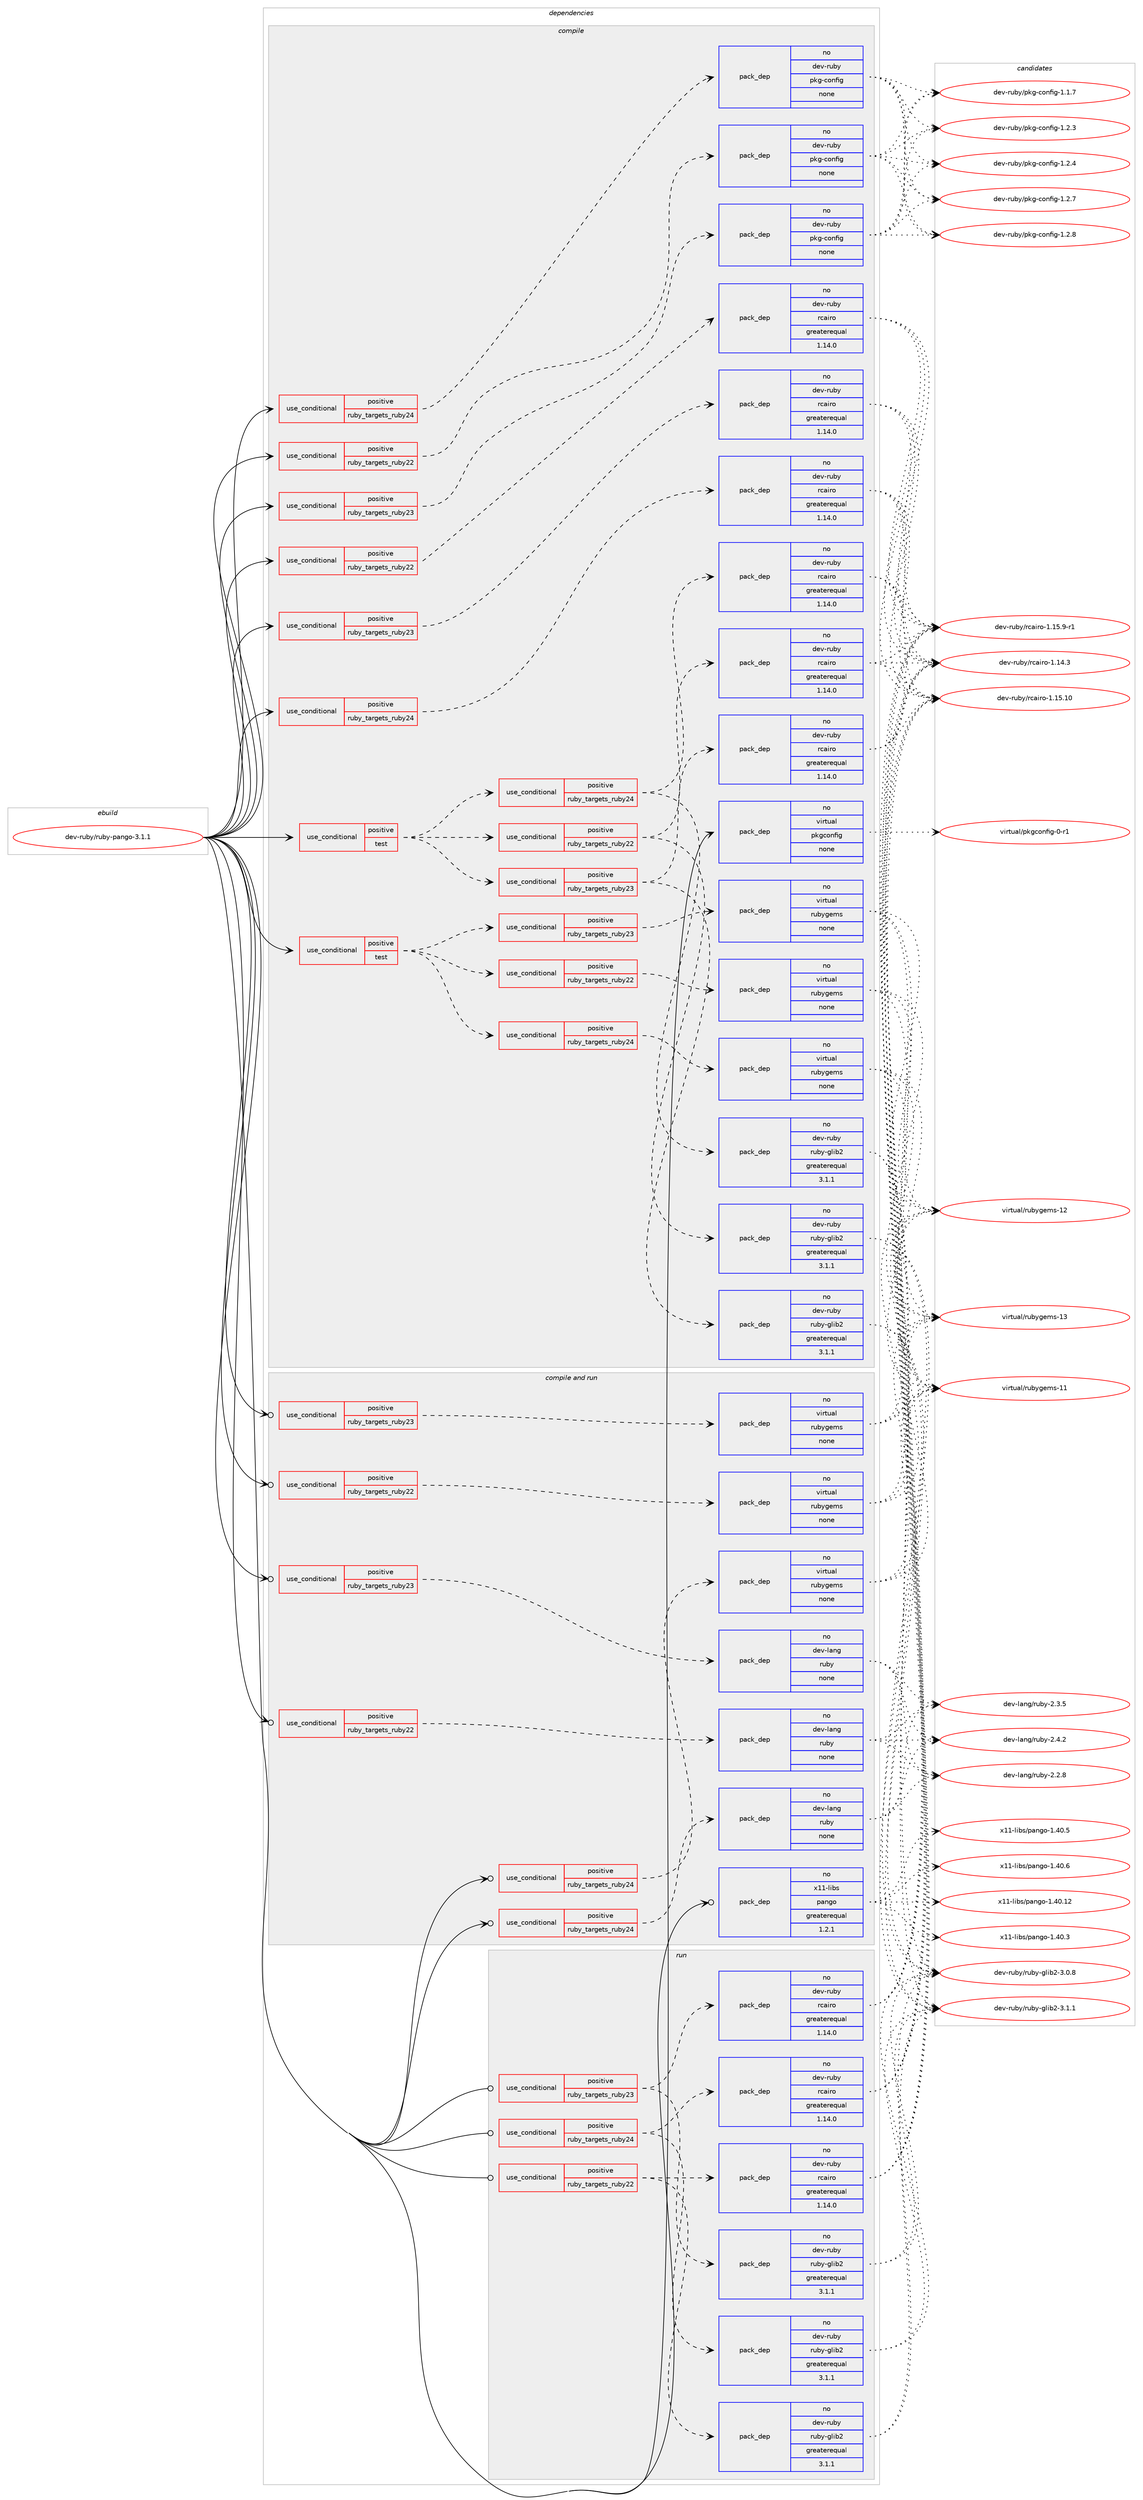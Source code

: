digraph prolog {

# *************
# Graph options
# *************

newrank=true;
concentrate=true;
compound=true;
graph [rankdir=LR,fontname=Helvetica,fontsize=10,ranksep=1.5];#, ranksep=2.5, nodesep=0.2];
edge  [arrowhead=vee];
node  [fontname=Helvetica,fontsize=10];

# **********
# The ebuild
# **********

subgraph cluster_leftcol {
color=gray;
rank=same;
label=<<i>ebuild</i>>;
id [label="dev-ruby/ruby-pango-3.1.1", color=red, width=4, href="../dev-ruby/ruby-pango-3.1.1.svg"];
}

# ****************
# The dependencies
# ****************

subgraph cluster_midcol {
color=gray;
label=<<i>dependencies</i>>;
subgraph cluster_compile {
fillcolor="#eeeeee";
style=filled;
label=<<i>compile</i>>;
subgraph cond71583 {
dependency267920 [label=<<TABLE BORDER="0" CELLBORDER="1" CELLSPACING="0" CELLPADDING="4"><TR><TD ROWSPAN="3" CELLPADDING="10">use_conditional</TD></TR><TR><TD>positive</TD></TR><TR><TD>ruby_targets_ruby22</TD></TR></TABLE>>, shape=none, color=red];
subgraph pack192223 {
dependency267921 [label=<<TABLE BORDER="0" CELLBORDER="1" CELLSPACING="0" CELLPADDING="4" WIDTH="220"><TR><TD ROWSPAN="6" CELLPADDING="30">pack_dep</TD></TR><TR><TD WIDTH="110">no</TD></TR><TR><TD>dev-ruby</TD></TR><TR><TD>pkg-config</TD></TR><TR><TD>none</TD></TR><TR><TD></TD></TR></TABLE>>, shape=none, color=blue];
}
dependency267920:e -> dependency267921:w [weight=20,style="dashed",arrowhead="vee"];
}
id:e -> dependency267920:w [weight=20,style="solid",arrowhead="vee"];
subgraph cond71584 {
dependency267922 [label=<<TABLE BORDER="0" CELLBORDER="1" CELLSPACING="0" CELLPADDING="4"><TR><TD ROWSPAN="3" CELLPADDING="10">use_conditional</TD></TR><TR><TD>positive</TD></TR><TR><TD>ruby_targets_ruby22</TD></TR></TABLE>>, shape=none, color=red];
subgraph pack192224 {
dependency267923 [label=<<TABLE BORDER="0" CELLBORDER="1" CELLSPACING="0" CELLPADDING="4" WIDTH="220"><TR><TD ROWSPAN="6" CELLPADDING="30">pack_dep</TD></TR><TR><TD WIDTH="110">no</TD></TR><TR><TD>dev-ruby</TD></TR><TR><TD>rcairo</TD></TR><TR><TD>greaterequal</TD></TR><TR><TD>1.14.0</TD></TR></TABLE>>, shape=none, color=blue];
}
dependency267922:e -> dependency267923:w [weight=20,style="dashed",arrowhead="vee"];
}
id:e -> dependency267922:w [weight=20,style="solid",arrowhead="vee"];
subgraph cond71585 {
dependency267924 [label=<<TABLE BORDER="0" CELLBORDER="1" CELLSPACING="0" CELLPADDING="4"><TR><TD ROWSPAN="3" CELLPADDING="10">use_conditional</TD></TR><TR><TD>positive</TD></TR><TR><TD>ruby_targets_ruby23</TD></TR></TABLE>>, shape=none, color=red];
subgraph pack192225 {
dependency267925 [label=<<TABLE BORDER="0" CELLBORDER="1" CELLSPACING="0" CELLPADDING="4" WIDTH="220"><TR><TD ROWSPAN="6" CELLPADDING="30">pack_dep</TD></TR><TR><TD WIDTH="110">no</TD></TR><TR><TD>dev-ruby</TD></TR><TR><TD>pkg-config</TD></TR><TR><TD>none</TD></TR><TR><TD></TD></TR></TABLE>>, shape=none, color=blue];
}
dependency267924:e -> dependency267925:w [weight=20,style="dashed",arrowhead="vee"];
}
id:e -> dependency267924:w [weight=20,style="solid",arrowhead="vee"];
subgraph cond71586 {
dependency267926 [label=<<TABLE BORDER="0" CELLBORDER="1" CELLSPACING="0" CELLPADDING="4"><TR><TD ROWSPAN="3" CELLPADDING="10">use_conditional</TD></TR><TR><TD>positive</TD></TR><TR><TD>ruby_targets_ruby23</TD></TR></TABLE>>, shape=none, color=red];
subgraph pack192226 {
dependency267927 [label=<<TABLE BORDER="0" CELLBORDER="1" CELLSPACING="0" CELLPADDING="4" WIDTH="220"><TR><TD ROWSPAN="6" CELLPADDING="30">pack_dep</TD></TR><TR><TD WIDTH="110">no</TD></TR><TR><TD>dev-ruby</TD></TR><TR><TD>rcairo</TD></TR><TR><TD>greaterequal</TD></TR><TR><TD>1.14.0</TD></TR></TABLE>>, shape=none, color=blue];
}
dependency267926:e -> dependency267927:w [weight=20,style="dashed",arrowhead="vee"];
}
id:e -> dependency267926:w [weight=20,style="solid",arrowhead="vee"];
subgraph cond71587 {
dependency267928 [label=<<TABLE BORDER="0" CELLBORDER="1" CELLSPACING="0" CELLPADDING="4"><TR><TD ROWSPAN="3" CELLPADDING="10">use_conditional</TD></TR><TR><TD>positive</TD></TR><TR><TD>ruby_targets_ruby24</TD></TR></TABLE>>, shape=none, color=red];
subgraph pack192227 {
dependency267929 [label=<<TABLE BORDER="0" CELLBORDER="1" CELLSPACING="0" CELLPADDING="4" WIDTH="220"><TR><TD ROWSPAN="6" CELLPADDING="30">pack_dep</TD></TR><TR><TD WIDTH="110">no</TD></TR><TR><TD>dev-ruby</TD></TR><TR><TD>pkg-config</TD></TR><TR><TD>none</TD></TR><TR><TD></TD></TR></TABLE>>, shape=none, color=blue];
}
dependency267928:e -> dependency267929:w [weight=20,style="dashed",arrowhead="vee"];
}
id:e -> dependency267928:w [weight=20,style="solid",arrowhead="vee"];
subgraph cond71588 {
dependency267930 [label=<<TABLE BORDER="0" CELLBORDER="1" CELLSPACING="0" CELLPADDING="4"><TR><TD ROWSPAN="3" CELLPADDING="10">use_conditional</TD></TR><TR><TD>positive</TD></TR><TR><TD>ruby_targets_ruby24</TD></TR></TABLE>>, shape=none, color=red];
subgraph pack192228 {
dependency267931 [label=<<TABLE BORDER="0" CELLBORDER="1" CELLSPACING="0" CELLPADDING="4" WIDTH="220"><TR><TD ROWSPAN="6" CELLPADDING="30">pack_dep</TD></TR><TR><TD WIDTH="110">no</TD></TR><TR><TD>dev-ruby</TD></TR><TR><TD>rcairo</TD></TR><TR><TD>greaterequal</TD></TR><TR><TD>1.14.0</TD></TR></TABLE>>, shape=none, color=blue];
}
dependency267930:e -> dependency267931:w [weight=20,style="dashed",arrowhead="vee"];
}
id:e -> dependency267930:w [weight=20,style="solid",arrowhead="vee"];
subgraph cond71589 {
dependency267932 [label=<<TABLE BORDER="0" CELLBORDER="1" CELLSPACING="0" CELLPADDING="4"><TR><TD ROWSPAN="3" CELLPADDING="10">use_conditional</TD></TR><TR><TD>positive</TD></TR><TR><TD>test</TD></TR></TABLE>>, shape=none, color=red];
subgraph cond71590 {
dependency267933 [label=<<TABLE BORDER="0" CELLBORDER="1" CELLSPACING="0" CELLPADDING="4"><TR><TD ROWSPAN="3" CELLPADDING="10">use_conditional</TD></TR><TR><TD>positive</TD></TR><TR><TD>ruby_targets_ruby22</TD></TR></TABLE>>, shape=none, color=red];
subgraph pack192229 {
dependency267934 [label=<<TABLE BORDER="0" CELLBORDER="1" CELLSPACING="0" CELLPADDING="4" WIDTH="220"><TR><TD ROWSPAN="6" CELLPADDING="30">pack_dep</TD></TR><TR><TD WIDTH="110">no</TD></TR><TR><TD>dev-ruby</TD></TR><TR><TD>ruby-glib2</TD></TR><TR><TD>greaterequal</TD></TR><TR><TD>3.1.1</TD></TR></TABLE>>, shape=none, color=blue];
}
dependency267933:e -> dependency267934:w [weight=20,style="dashed",arrowhead="vee"];
subgraph pack192230 {
dependency267935 [label=<<TABLE BORDER="0" CELLBORDER="1" CELLSPACING="0" CELLPADDING="4" WIDTH="220"><TR><TD ROWSPAN="6" CELLPADDING="30">pack_dep</TD></TR><TR><TD WIDTH="110">no</TD></TR><TR><TD>dev-ruby</TD></TR><TR><TD>rcairo</TD></TR><TR><TD>greaterequal</TD></TR><TR><TD>1.14.0</TD></TR></TABLE>>, shape=none, color=blue];
}
dependency267933:e -> dependency267935:w [weight=20,style="dashed",arrowhead="vee"];
}
dependency267932:e -> dependency267933:w [weight=20,style="dashed",arrowhead="vee"];
subgraph cond71591 {
dependency267936 [label=<<TABLE BORDER="0" CELLBORDER="1" CELLSPACING="0" CELLPADDING="4"><TR><TD ROWSPAN="3" CELLPADDING="10">use_conditional</TD></TR><TR><TD>positive</TD></TR><TR><TD>ruby_targets_ruby23</TD></TR></TABLE>>, shape=none, color=red];
subgraph pack192231 {
dependency267937 [label=<<TABLE BORDER="0" CELLBORDER="1" CELLSPACING="0" CELLPADDING="4" WIDTH="220"><TR><TD ROWSPAN="6" CELLPADDING="30">pack_dep</TD></TR><TR><TD WIDTH="110">no</TD></TR><TR><TD>dev-ruby</TD></TR><TR><TD>ruby-glib2</TD></TR><TR><TD>greaterequal</TD></TR><TR><TD>3.1.1</TD></TR></TABLE>>, shape=none, color=blue];
}
dependency267936:e -> dependency267937:w [weight=20,style="dashed",arrowhead="vee"];
subgraph pack192232 {
dependency267938 [label=<<TABLE BORDER="0" CELLBORDER="1" CELLSPACING="0" CELLPADDING="4" WIDTH="220"><TR><TD ROWSPAN="6" CELLPADDING="30">pack_dep</TD></TR><TR><TD WIDTH="110">no</TD></TR><TR><TD>dev-ruby</TD></TR><TR><TD>rcairo</TD></TR><TR><TD>greaterequal</TD></TR><TR><TD>1.14.0</TD></TR></TABLE>>, shape=none, color=blue];
}
dependency267936:e -> dependency267938:w [weight=20,style="dashed",arrowhead="vee"];
}
dependency267932:e -> dependency267936:w [weight=20,style="dashed",arrowhead="vee"];
subgraph cond71592 {
dependency267939 [label=<<TABLE BORDER="0" CELLBORDER="1" CELLSPACING="0" CELLPADDING="4"><TR><TD ROWSPAN="3" CELLPADDING="10">use_conditional</TD></TR><TR><TD>positive</TD></TR><TR><TD>ruby_targets_ruby24</TD></TR></TABLE>>, shape=none, color=red];
subgraph pack192233 {
dependency267940 [label=<<TABLE BORDER="0" CELLBORDER="1" CELLSPACING="0" CELLPADDING="4" WIDTH="220"><TR><TD ROWSPAN="6" CELLPADDING="30">pack_dep</TD></TR><TR><TD WIDTH="110">no</TD></TR><TR><TD>dev-ruby</TD></TR><TR><TD>ruby-glib2</TD></TR><TR><TD>greaterequal</TD></TR><TR><TD>3.1.1</TD></TR></TABLE>>, shape=none, color=blue];
}
dependency267939:e -> dependency267940:w [weight=20,style="dashed",arrowhead="vee"];
subgraph pack192234 {
dependency267941 [label=<<TABLE BORDER="0" CELLBORDER="1" CELLSPACING="0" CELLPADDING="4" WIDTH="220"><TR><TD ROWSPAN="6" CELLPADDING="30">pack_dep</TD></TR><TR><TD WIDTH="110">no</TD></TR><TR><TD>dev-ruby</TD></TR><TR><TD>rcairo</TD></TR><TR><TD>greaterequal</TD></TR><TR><TD>1.14.0</TD></TR></TABLE>>, shape=none, color=blue];
}
dependency267939:e -> dependency267941:w [weight=20,style="dashed",arrowhead="vee"];
}
dependency267932:e -> dependency267939:w [weight=20,style="dashed",arrowhead="vee"];
}
id:e -> dependency267932:w [weight=20,style="solid",arrowhead="vee"];
subgraph cond71593 {
dependency267942 [label=<<TABLE BORDER="0" CELLBORDER="1" CELLSPACING="0" CELLPADDING="4"><TR><TD ROWSPAN="3" CELLPADDING="10">use_conditional</TD></TR><TR><TD>positive</TD></TR><TR><TD>test</TD></TR></TABLE>>, shape=none, color=red];
subgraph cond71594 {
dependency267943 [label=<<TABLE BORDER="0" CELLBORDER="1" CELLSPACING="0" CELLPADDING="4"><TR><TD ROWSPAN="3" CELLPADDING="10">use_conditional</TD></TR><TR><TD>positive</TD></TR><TR><TD>ruby_targets_ruby22</TD></TR></TABLE>>, shape=none, color=red];
subgraph pack192235 {
dependency267944 [label=<<TABLE BORDER="0" CELLBORDER="1" CELLSPACING="0" CELLPADDING="4" WIDTH="220"><TR><TD ROWSPAN="6" CELLPADDING="30">pack_dep</TD></TR><TR><TD WIDTH="110">no</TD></TR><TR><TD>virtual</TD></TR><TR><TD>rubygems</TD></TR><TR><TD>none</TD></TR><TR><TD></TD></TR></TABLE>>, shape=none, color=blue];
}
dependency267943:e -> dependency267944:w [weight=20,style="dashed",arrowhead="vee"];
}
dependency267942:e -> dependency267943:w [weight=20,style="dashed",arrowhead="vee"];
subgraph cond71595 {
dependency267945 [label=<<TABLE BORDER="0" CELLBORDER="1" CELLSPACING="0" CELLPADDING="4"><TR><TD ROWSPAN="3" CELLPADDING="10">use_conditional</TD></TR><TR><TD>positive</TD></TR><TR><TD>ruby_targets_ruby23</TD></TR></TABLE>>, shape=none, color=red];
subgraph pack192236 {
dependency267946 [label=<<TABLE BORDER="0" CELLBORDER="1" CELLSPACING="0" CELLPADDING="4" WIDTH="220"><TR><TD ROWSPAN="6" CELLPADDING="30">pack_dep</TD></TR><TR><TD WIDTH="110">no</TD></TR><TR><TD>virtual</TD></TR><TR><TD>rubygems</TD></TR><TR><TD>none</TD></TR><TR><TD></TD></TR></TABLE>>, shape=none, color=blue];
}
dependency267945:e -> dependency267946:w [weight=20,style="dashed",arrowhead="vee"];
}
dependency267942:e -> dependency267945:w [weight=20,style="dashed",arrowhead="vee"];
subgraph cond71596 {
dependency267947 [label=<<TABLE BORDER="0" CELLBORDER="1" CELLSPACING="0" CELLPADDING="4"><TR><TD ROWSPAN="3" CELLPADDING="10">use_conditional</TD></TR><TR><TD>positive</TD></TR><TR><TD>ruby_targets_ruby24</TD></TR></TABLE>>, shape=none, color=red];
subgraph pack192237 {
dependency267948 [label=<<TABLE BORDER="0" CELLBORDER="1" CELLSPACING="0" CELLPADDING="4" WIDTH="220"><TR><TD ROWSPAN="6" CELLPADDING="30">pack_dep</TD></TR><TR><TD WIDTH="110">no</TD></TR><TR><TD>virtual</TD></TR><TR><TD>rubygems</TD></TR><TR><TD>none</TD></TR><TR><TD></TD></TR></TABLE>>, shape=none, color=blue];
}
dependency267947:e -> dependency267948:w [weight=20,style="dashed",arrowhead="vee"];
}
dependency267942:e -> dependency267947:w [weight=20,style="dashed",arrowhead="vee"];
}
id:e -> dependency267942:w [weight=20,style="solid",arrowhead="vee"];
subgraph pack192238 {
dependency267949 [label=<<TABLE BORDER="0" CELLBORDER="1" CELLSPACING="0" CELLPADDING="4" WIDTH="220"><TR><TD ROWSPAN="6" CELLPADDING="30">pack_dep</TD></TR><TR><TD WIDTH="110">no</TD></TR><TR><TD>virtual</TD></TR><TR><TD>pkgconfig</TD></TR><TR><TD>none</TD></TR><TR><TD></TD></TR></TABLE>>, shape=none, color=blue];
}
id:e -> dependency267949:w [weight=20,style="solid",arrowhead="vee"];
}
subgraph cluster_compileandrun {
fillcolor="#eeeeee";
style=filled;
label=<<i>compile and run</i>>;
subgraph cond71597 {
dependency267950 [label=<<TABLE BORDER="0" CELLBORDER="1" CELLSPACING="0" CELLPADDING="4"><TR><TD ROWSPAN="3" CELLPADDING="10">use_conditional</TD></TR><TR><TD>positive</TD></TR><TR><TD>ruby_targets_ruby22</TD></TR></TABLE>>, shape=none, color=red];
subgraph pack192239 {
dependency267951 [label=<<TABLE BORDER="0" CELLBORDER="1" CELLSPACING="0" CELLPADDING="4" WIDTH="220"><TR><TD ROWSPAN="6" CELLPADDING="30">pack_dep</TD></TR><TR><TD WIDTH="110">no</TD></TR><TR><TD>dev-lang</TD></TR><TR><TD>ruby</TD></TR><TR><TD>none</TD></TR><TR><TD></TD></TR></TABLE>>, shape=none, color=blue];
}
dependency267950:e -> dependency267951:w [weight=20,style="dashed",arrowhead="vee"];
}
id:e -> dependency267950:w [weight=20,style="solid",arrowhead="odotvee"];
subgraph cond71598 {
dependency267952 [label=<<TABLE BORDER="0" CELLBORDER="1" CELLSPACING="0" CELLPADDING="4"><TR><TD ROWSPAN="3" CELLPADDING="10">use_conditional</TD></TR><TR><TD>positive</TD></TR><TR><TD>ruby_targets_ruby22</TD></TR></TABLE>>, shape=none, color=red];
subgraph pack192240 {
dependency267953 [label=<<TABLE BORDER="0" CELLBORDER="1" CELLSPACING="0" CELLPADDING="4" WIDTH="220"><TR><TD ROWSPAN="6" CELLPADDING="30">pack_dep</TD></TR><TR><TD WIDTH="110">no</TD></TR><TR><TD>virtual</TD></TR><TR><TD>rubygems</TD></TR><TR><TD>none</TD></TR><TR><TD></TD></TR></TABLE>>, shape=none, color=blue];
}
dependency267952:e -> dependency267953:w [weight=20,style="dashed",arrowhead="vee"];
}
id:e -> dependency267952:w [weight=20,style="solid",arrowhead="odotvee"];
subgraph cond71599 {
dependency267954 [label=<<TABLE BORDER="0" CELLBORDER="1" CELLSPACING="0" CELLPADDING="4"><TR><TD ROWSPAN="3" CELLPADDING="10">use_conditional</TD></TR><TR><TD>positive</TD></TR><TR><TD>ruby_targets_ruby23</TD></TR></TABLE>>, shape=none, color=red];
subgraph pack192241 {
dependency267955 [label=<<TABLE BORDER="0" CELLBORDER="1" CELLSPACING="0" CELLPADDING="4" WIDTH="220"><TR><TD ROWSPAN="6" CELLPADDING="30">pack_dep</TD></TR><TR><TD WIDTH="110">no</TD></TR><TR><TD>dev-lang</TD></TR><TR><TD>ruby</TD></TR><TR><TD>none</TD></TR><TR><TD></TD></TR></TABLE>>, shape=none, color=blue];
}
dependency267954:e -> dependency267955:w [weight=20,style="dashed",arrowhead="vee"];
}
id:e -> dependency267954:w [weight=20,style="solid",arrowhead="odotvee"];
subgraph cond71600 {
dependency267956 [label=<<TABLE BORDER="0" CELLBORDER="1" CELLSPACING="0" CELLPADDING="4"><TR><TD ROWSPAN="3" CELLPADDING="10">use_conditional</TD></TR><TR><TD>positive</TD></TR><TR><TD>ruby_targets_ruby23</TD></TR></TABLE>>, shape=none, color=red];
subgraph pack192242 {
dependency267957 [label=<<TABLE BORDER="0" CELLBORDER="1" CELLSPACING="0" CELLPADDING="4" WIDTH="220"><TR><TD ROWSPAN="6" CELLPADDING="30">pack_dep</TD></TR><TR><TD WIDTH="110">no</TD></TR><TR><TD>virtual</TD></TR><TR><TD>rubygems</TD></TR><TR><TD>none</TD></TR><TR><TD></TD></TR></TABLE>>, shape=none, color=blue];
}
dependency267956:e -> dependency267957:w [weight=20,style="dashed",arrowhead="vee"];
}
id:e -> dependency267956:w [weight=20,style="solid",arrowhead="odotvee"];
subgraph cond71601 {
dependency267958 [label=<<TABLE BORDER="0" CELLBORDER="1" CELLSPACING="0" CELLPADDING="4"><TR><TD ROWSPAN="3" CELLPADDING="10">use_conditional</TD></TR><TR><TD>positive</TD></TR><TR><TD>ruby_targets_ruby24</TD></TR></TABLE>>, shape=none, color=red];
subgraph pack192243 {
dependency267959 [label=<<TABLE BORDER="0" CELLBORDER="1" CELLSPACING="0" CELLPADDING="4" WIDTH="220"><TR><TD ROWSPAN="6" CELLPADDING="30">pack_dep</TD></TR><TR><TD WIDTH="110">no</TD></TR><TR><TD>dev-lang</TD></TR><TR><TD>ruby</TD></TR><TR><TD>none</TD></TR><TR><TD></TD></TR></TABLE>>, shape=none, color=blue];
}
dependency267958:e -> dependency267959:w [weight=20,style="dashed",arrowhead="vee"];
}
id:e -> dependency267958:w [weight=20,style="solid",arrowhead="odotvee"];
subgraph cond71602 {
dependency267960 [label=<<TABLE BORDER="0" CELLBORDER="1" CELLSPACING="0" CELLPADDING="4"><TR><TD ROWSPAN="3" CELLPADDING="10">use_conditional</TD></TR><TR><TD>positive</TD></TR><TR><TD>ruby_targets_ruby24</TD></TR></TABLE>>, shape=none, color=red];
subgraph pack192244 {
dependency267961 [label=<<TABLE BORDER="0" CELLBORDER="1" CELLSPACING="0" CELLPADDING="4" WIDTH="220"><TR><TD ROWSPAN="6" CELLPADDING="30">pack_dep</TD></TR><TR><TD WIDTH="110">no</TD></TR><TR><TD>virtual</TD></TR><TR><TD>rubygems</TD></TR><TR><TD>none</TD></TR><TR><TD></TD></TR></TABLE>>, shape=none, color=blue];
}
dependency267960:e -> dependency267961:w [weight=20,style="dashed",arrowhead="vee"];
}
id:e -> dependency267960:w [weight=20,style="solid",arrowhead="odotvee"];
subgraph pack192245 {
dependency267962 [label=<<TABLE BORDER="0" CELLBORDER="1" CELLSPACING="0" CELLPADDING="4" WIDTH="220"><TR><TD ROWSPAN="6" CELLPADDING="30">pack_dep</TD></TR><TR><TD WIDTH="110">no</TD></TR><TR><TD>x11-libs</TD></TR><TR><TD>pango</TD></TR><TR><TD>greaterequal</TD></TR><TR><TD>1.2.1</TD></TR></TABLE>>, shape=none, color=blue];
}
id:e -> dependency267962:w [weight=20,style="solid",arrowhead="odotvee"];
}
subgraph cluster_run {
fillcolor="#eeeeee";
style=filled;
label=<<i>run</i>>;
subgraph cond71603 {
dependency267963 [label=<<TABLE BORDER="0" CELLBORDER="1" CELLSPACING="0" CELLPADDING="4"><TR><TD ROWSPAN="3" CELLPADDING="10">use_conditional</TD></TR><TR><TD>positive</TD></TR><TR><TD>ruby_targets_ruby22</TD></TR></TABLE>>, shape=none, color=red];
subgraph pack192246 {
dependency267964 [label=<<TABLE BORDER="0" CELLBORDER="1" CELLSPACING="0" CELLPADDING="4" WIDTH="220"><TR><TD ROWSPAN="6" CELLPADDING="30">pack_dep</TD></TR><TR><TD WIDTH="110">no</TD></TR><TR><TD>dev-ruby</TD></TR><TR><TD>ruby-glib2</TD></TR><TR><TD>greaterequal</TD></TR><TR><TD>3.1.1</TD></TR></TABLE>>, shape=none, color=blue];
}
dependency267963:e -> dependency267964:w [weight=20,style="dashed",arrowhead="vee"];
subgraph pack192247 {
dependency267965 [label=<<TABLE BORDER="0" CELLBORDER="1" CELLSPACING="0" CELLPADDING="4" WIDTH="220"><TR><TD ROWSPAN="6" CELLPADDING="30">pack_dep</TD></TR><TR><TD WIDTH="110">no</TD></TR><TR><TD>dev-ruby</TD></TR><TR><TD>rcairo</TD></TR><TR><TD>greaterequal</TD></TR><TR><TD>1.14.0</TD></TR></TABLE>>, shape=none, color=blue];
}
dependency267963:e -> dependency267965:w [weight=20,style="dashed",arrowhead="vee"];
}
id:e -> dependency267963:w [weight=20,style="solid",arrowhead="odot"];
subgraph cond71604 {
dependency267966 [label=<<TABLE BORDER="0" CELLBORDER="1" CELLSPACING="0" CELLPADDING="4"><TR><TD ROWSPAN="3" CELLPADDING="10">use_conditional</TD></TR><TR><TD>positive</TD></TR><TR><TD>ruby_targets_ruby23</TD></TR></TABLE>>, shape=none, color=red];
subgraph pack192248 {
dependency267967 [label=<<TABLE BORDER="0" CELLBORDER="1" CELLSPACING="0" CELLPADDING="4" WIDTH="220"><TR><TD ROWSPAN="6" CELLPADDING="30">pack_dep</TD></TR><TR><TD WIDTH="110">no</TD></TR><TR><TD>dev-ruby</TD></TR><TR><TD>ruby-glib2</TD></TR><TR><TD>greaterequal</TD></TR><TR><TD>3.1.1</TD></TR></TABLE>>, shape=none, color=blue];
}
dependency267966:e -> dependency267967:w [weight=20,style="dashed",arrowhead="vee"];
subgraph pack192249 {
dependency267968 [label=<<TABLE BORDER="0" CELLBORDER="1" CELLSPACING="0" CELLPADDING="4" WIDTH="220"><TR><TD ROWSPAN="6" CELLPADDING="30">pack_dep</TD></TR><TR><TD WIDTH="110">no</TD></TR><TR><TD>dev-ruby</TD></TR><TR><TD>rcairo</TD></TR><TR><TD>greaterequal</TD></TR><TR><TD>1.14.0</TD></TR></TABLE>>, shape=none, color=blue];
}
dependency267966:e -> dependency267968:w [weight=20,style="dashed",arrowhead="vee"];
}
id:e -> dependency267966:w [weight=20,style="solid",arrowhead="odot"];
subgraph cond71605 {
dependency267969 [label=<<TABLE BORDER="0" CELLBORDER="1" CELLSPACING="0" CELLPADDING="4"><TR><TD ROWSPAN="3" CELLPADDING="10">use_conditional</TD></TR><TR><TD>positive</TD></TR><TR><TD>ruby_targets_ruby24</TD></TR></TABLE>>, shape=none, color=red];
subgraph pack192250 {
dependency267970 [label=<<TABLE BORDER="0" CELLBORDER="1" CELLSPACING="0" CELLPADDING="4" WIDTH="220"><TR><TD ROWSPAN="6" CELLPADDING="30">pack_dep</TD></TR><TR><TD WIDTH="110">no</TD></TR><TR><TD>dev-ruby</TD></TR><TR><TD>ruby-glib2</TD></TR><TR><TD>greaterequal</TD></TR><TR><TD>3.1.1</TD></TR></TABLE>>, shape=none, color=blue];
}
dependency267969:e -> dependency267970:w [weight=20,style="dashed",arrowhead="vee"];
subgraph pack192251 {
dependency267971 [label=<<TABLE BORDER="0" CELLBORDER="1" CELLSPACING="0" CELLPADDING="4" WIDTH="220"><TR><TD ROWSPAN="6" CELLPADDING="30">pack_dep</TD></TR><TR><TD WIDTH="110">no</TD></TR><TR><TD>dev-ruby</TD></TR><TR><TD>rcairo</TD></TR><TR><TD>greaterequal</TD></TR><TR><TD>1.14.0</TD></TR></TABLE>>, shape=none, color=blue];
}
dependency267969:e -> dependency267971:w [weight=20,style="dashed",arrowhead="vee"];
}
id:e -> dependency267969:w [weight=20,style="solid",arrowhead="odot"];
}
}

# **************
# The candidates
# **************

subgraph cluster_choices {
rank=same;
color=gray;
label=<<i>candidates</i>>;

subgraph choice192223 {
color=black;
nodesep=1;
choice1001011184511411798121471121071034599111110102105103454946494655 [label="dev-ruby/pkg-config-1.1.7", color=red, width=4,href="../dev-ruby/pkg-config-1.1.7.svg"];
choice1001011184511411798121471121071034599111110102105103454946504651 [label="dev-ruby/pkg-config-1.2.3", color=red, width=4,href="../dev-ruby/pkg-config-1.2.3.svg"];
choice1001011184511411798121471121071034599111110102105103454946504652 [label="dev-ruby/pkg-config-1.2.4", color=red, width=4,href="../dev-ruby/pkg-config-1.2.4.svg"];
choice1001011184511411798121471121071034599111110102105103454946504655 [label="dev-ruby/pkg-config-1.2.7", color=red, width=4,href="../dev-ruby/pkg-config-1.2.7.svg"];
choice1001011184511411798121471121071034599111110102105103454946504656 [label="dev-ruby/pkg-config-1.2.8", color=red, width=4,href="../dev-ruby/pkg-config-1.2.8.svg"];
dependency267921:e -> choice1001011184511411798121471121071034599111110102105103454946494655:w [style=dotted,weight="100"];
dependency267921:e -> choice1001011184511411798121471121071034599111110102105103454946504651:w [style=dotted,weight="100"];
dependency267921:e -> choice1001011184511411798121471121071034599111110102105103454946504652:w [style=dotted,weight="100"];
dependency267921:e -> choice1001011184511411798121471121071034599111110102105103454946504655:w [style=dotted,weight="100"];
dependency267921:e -> choice1001011184511411798121471121071034599111110102105103454946504656:w [style=dotted,weight="100"];
}
subgraph choice192224 {
color=black;
nodesep=1;
choice100101118451141179812147114999710511411145494649524651 [label="dev-ruby/rcairo-1.14.3", color=red, width=4,href="../dev-ruby/rcairo-1.14.3.svg"];
choice10010111845114117981214711499971051141114549464953464948 [label="dev-ruby/rcairo-1.15.10", color=red, width=4,href="../dev-ruby/rcairo-1.15.10.svg"];
choice1001011184511411798121471149997105114111454946495346574511449 [label="dev-ruby/rcairo-1.15.9-r1", color=red, width=4,href="../dev-ruby/rcairo-1.15.9-r1.svg"];
dependency267923:e -> choice100101118451141179812147114999710511411145494649524651:w [style=dotted,weight="100"];
dependency267923:e -> choice10010111845114117981214711499971051141114549464953464948:w [style=dotted,weight="100"];
dependency267923:e -> choice1001011184511411798121471149997105114111454946495346574511449:w [style=dotted,weight="100"];
}
subgraph choice192225 {
color=black;
nodesep=1;
choice1001011184511411798121471121071034599111110102105103454946494655 [label="dev-ruby/pkg-config-1.1.7", color=red, width=4,href="../dev-ruby/pkg-config-1.1.7.svg"];
choice1001011184511411798121471121071034599111110102105103454946504651 [label="dev-ruby/pkg-config-1.2.3", color=red, width=4,href="../dev-ruby/pkg-config-1.2.3.svg"];
choice1001011184511411798121471121071034599111110102105103454946504652 [label="dev-ruby/pkg-config-1.2.4", color=red, width=4,href="../dev-ruby/pkg-config-1.2.4.svg"];
choice1001011184511411798121471121071034599111110102105103454946504655 [label="dev-ruby/pkg-config-1.2.7", color=red, width=4,href="../dev-ruby/pkg-config-1.2.7.svg"];
choice1001011184511411798121471121071034599111110102105103454946504656 [label="dev-ruby/pkg-config-1.2.8", color=red, width=4,href="../dev-ruby/pkg-config-1.2.8.svg"];
dependency267925:e -> choice1001011184511411798121471121071034599111110102105103454946494655:w [style=dotted,weight="100"];
dependency267925:e -> choice1001011184511411798121471121071034599111110102105103454946504651:w [style=dotted,weight="100"];
dependency267925:e -> choice1001011184511411798121471121071034599111110102105103454946504652:w [style=dotted,weight="100"];
dependency267925:e -> choice1001011184511411798121471121071034599111110102105103454946504655:w [style=dotted,weight="100"];
dependency267925:e -> choice1001011184511411798121471121071034599111110102105103454946504656:w [style=dotted,weight="100"];
}
subgraph choice192226 {
color=black;
nodesep=1;
choice100101118451141179812147114999710511411145494649524651 [label="dev-ruby/rcairo-1.14.3", color=red, width=4,href="../dev-ruby/rcairo-1.14.3.svg"];
choice10010111845114117981214711499971051141114549464953464948 [label="dev-ruby/rcairo-1.15.10", color=red, width=4,href="../dev-ruby/rcairo-1.15.10.svg"];
choice1001011184511411798121471149997105114111454946495346574511449 [label="dev-ruby/rcairo-1.15.9-r1", color=red, width=4,href="../dev-ruby/rcairo-1.15.9-r1.svg"];
dependency267927:e -> choice100101118451141179812147114999710511411145494649524651:w [style=dotted,weight="100"];
dependency267927:e -> choice10010111845114117981214711499971051141114549464953464948:w [style=dotted,weight="100"];
dependency267927:e -> choice1001011184511411798121471149997105114111454946495346574511449:w [style=dotted,weight="100"];
}
subgraph choice192227 {
color=black;
nodesep=1;
choice1001011184511411798121471121071034599111110102105103454946494655 [label="dev-ruby/pkg-config-1.1.7", color=red, width=4,href="../dev-ruby/pkg-config-1.1.7.svg"];
choice1001011184511411798121471121071034599111110102105103454946504651 [label="dev-ruby/pkg-config-1.2.3", color=red, width=4,href="../dev-ruby/pkg-config-1.2.3.svg"];
choice1001011184511411798121471121071034599111110102105103454946504652 [label="dev-ruby/pkg-config-1.2.4", color=red, width=4,href="../dev-ruby/pkg-config-1.2.4.svg"];
choice1001011184511411798121471121071034599111110102105103454946504655 [label="dev-ruby/pkg-config-1.2.7", color=red, width=4,href="../dev-ruby/pkg-config-1.2.7.svg"];
choice1001011184511411798121471121071034599111110102105103454946504656 [label="dev-ruby/pkg-config-1.2.8", color=red, width=4,href="../dev-ruby/pkg-config-1.2.8.svg"];
dependency267929:e -> choice1001011184511411798121471121071034599111110102105103454946494655:w [style=dotted,weight="100"];
dependency267929:e -> choice1001011184511411798121471121071034599111110102105103454946504651:w [style=dotted,weight="100"];
dependency267929:e -> choice1001011184511411798121471121071034599111110102105103454946504652:w [style=dotted,weight="100"];
dependency267929:e -> choice1001011184511411798121471121071034599111110102105103454946504655:w [style=dotted,weight="100"];
dependency267929:e -> choice1001011184511411798121471121071034599111110102105103454946504656:w [style=dotted,weight="100"];
}
subgraph choice192228 {
color=black;
nodesep=1;
choice100101118451141179812147114999710511411145494649524651 [label="dev-ruby/rcairo-1.14.3", color=red, width=4,href="../dev-ruby/rcairo-1.14.3.svg"];
choice10010111845114117981214711499971051141114549464953464948 [label="dev-ruby/rcairo-1.15.10", color=red, width=4,href="../dev-ruby/rcairo-1.15.10.svg"];
choice1001011184511411798121471149997105114111454946495346574511449 [label="dev-ruby/rcairo-1.15.9-r1", color=red, width=4,href="../dev-ruby/rcairo-1.15.9-r1.svg"];
dependency267931:e -> choice100101118451141179812147114999710511411145494649524651:w [style=dotted,weight="100"];
dependency267931:e -> choice10010111845114117981214711499971051141114549464953464948:w [style=dotted,weight="100"];
dependency267931:e -> choice1001011184511411798121471149997105114111454946495346574511449:w [style=dotted,weight="100"];
}
subgraph choice192229 {
color=black;
nodesep=1;
choice10010111845114117981214711411798121451031081059850455146484656 [label="dev-ruby/ruby-glib2-3.0.8", color=red, width=4,href="../dev-ruby/ruby-glib2-3.0.8.svg"];
choice10010111845114117981214711411798121451031081059850455146494649 [label="dev-ruby/ruby-glib2-3.1.1", color=red, width=4,href="../dev-ruby/ruby-glib2-3.1.1.svg"];
dependency267934:e -> choice10010111845114117981214711411798121451031081059850455146484656:w [style=dotted,weight="100"];
dependency267934:e -> choice10010111845114117981214711411798121451031081059850455146494649:w [style=dotted,weight="100"];
}
subgraph choice192230 {
color=black;
nodesep=1;
choice100101118451141179812147114999710511411145494649524651 [label="dev-ruby/rcairo-1.14.3", color=red, width=4,href="../dev-ruby/rcairo-1.14.3.svg"];
choice10010111845114117981214711499971051141114549464953464948 [label="dev-ruby/rcairo-1.15.10", color=red, width=4,href="../dev-ruby/rcairo-1.15.10.svg"];
choice1001011184511411798121471149997105114111454946495346574511449 [label="dev-ruby/rcairo-1.15.9-r1", color=red, width=4,href="../dev-ruby/rcairo-1.15.9-r1.svg"];
dependency267935:e -> choice100101118451141179812147114999710511411145494649524651:w [style=dotted,weight="100"];
dependency267935:e -> choice10010111845114117981214711499971051141114549464953464948:w [style=dotted,weight="100"];
dependency267935:e -> choice1001011184511411798121471149997105114111454946495346574511449:w [style=dotted,weight="100"];
}
subgraph choice192231 {
color=black;
nodesep=1;
choice10010111845114117981214711411798121451031081059850455146484656 [label="dev-ruby/ruby-glib2-3.0.8", color=red, width=4,href="../dev-ruby/ruby-glib2-3.0.8.svg"];
choice10010111845114117981214711411798121451031081059850455146494649 [label="dev-ruby/ruby-glib2-3.1.1", color=red, width=4,href="../dev-ruby/ruby-glib2-3.1.1.svg"];
dependency267937:e -> choice10010111845114117981214711411798121451031081059850455146484656:w [style=dotted,weight="100"];
dependency267937:e -> choice10010111845114117981214711411798121451031081059850455146494649:w [style=dotted,weight="100"];
}
subgraph choice192232 {
color=black;
nodesep=1;
choice100101118451141179812147114999710511411145494649524651 [label="dev-ruby/rcairo-1.14.3", color=red, width=4,href="../dev-ruby/rcairo-1.14.3.svg"];
choice10010111845114117981214711499971051141114549464953464948 [label="dev-ruby/rcairo-1.15.10", color=red, width=4,href="../dev-ruby/rcairo-1.15.10.svg"];
choice1001011184511411798121471149997105114111454946495346574511449 [label="dev-ruby/rcairo-1.15.9-r1", color=red, width=4,href="../dev-ruby/rcairo-1.15.9-r1.svg"];
dependency267938:e -> choice100101118451141179812147114999710511411145494649524651:w [style=dotted,weight="100"];
dependency267938:e -> choice10010111845114117981214711499971051141114549464953464948:w [style=dotted,weight="100"];
dependency267938:e -> choice1001011184511411798121471149997105114111454946495346574511449:w [style=dotted,weight="100"];
}
subgraph choice192233 {
color=black;
nodesep=1;
choice10010111845114117981214711411798121451031081059850455146484656 [label="dev-ruby/ruby-glib2-3.0.8", color=red, width=4,href="../dev-ruby/ruby-glib2-3.0.8.svg"];
choice10010111845114117981214711411798121451031081059850455146494649 [label="dev-ruby/ruby-glib2-3.1.1", color=red, width=4,href="../dev-ruby/ruby-glib2-3.1.1.svg"];
dependency267940:e -> choice10010111845114117981214711411798121451031081059850455146484656:w [style=dotted,weight="100"];
dependency267940:e -> choice10010111845114117981214711411798121451031081059850455146494649:w [style=dotted,weight="100"];
}
subgraph choice192234 {
color=black;
nodesep=1;
choice100101118451141179812147114999710511411145494649524651 [label="dev-ruby/rcairo-1.14.3", color=red, width=4,href="../dev-ruby/rcairo-1.14.3.svg"];
choice10010111845114117981214711499971051141114549464953464948 [label="dev-ruby/rcairo-1.15.10", color=red, width=4,href="../dev-ruby/rcairo-1.15.10.svg"];
choice1001011184511411798121471149997105114111454946495346574511449 [label="dev-ruby/rcairo-1.15.9-r1", color=red, width=4,href="../dev-ruby/rcairo-1.15.9-r1.svg"];
dependency267941:e -> choice100101118451141179812147114999710511411145494649524651:w [style=dotted,weight="100"];
dependency267941:e -> choice10010111845114117981214711499971051141114549464953464948:w [style=dotted,weight="100"];
dependency267941:e -> choice1001011184511411798121471149997105114111454946495346574511449:w [style=dotted,weight="100"];
}
subgraph choice192235 {
color=black;
nodesep=1;
choice118105114116117971084711411798121103101109115454949 [label="virtual/rubygems-11", color=red, width=4,href="../virtual/rubygems-11.svg"];
choice118105114116117971084711411798121103101109115454950 [label="virtual/rubygems-12", color=red, width=4,href="../virtual/rubygems-12.svg"];
choice118105114116117971084711411798121103101109115454951 [label="virtual/rubygems-13", color=red, width=4,href="../virtual/rubygems-13.svg"];
dependency267944:e -> choice118105114116117971084711411798121103101109115454949:w [style=dotted,weight="100"];
dependency267944:e -> choice118105114116117971084711411798121103101109115454950:w [style=dotted,weight="100"];
dependency267944:e -> choice118105114116117971084711411798121103101109115454951:w [style=dotted,weight="100"];
}
subgraph choice192236 {
color=black;
nodesep=1;
choice118105114116117971084711411798121103101109115454949 [label="virtual/rubygems-11", color=red, width=4,href="../virtual/rubygems-11.svg"];
choice118105114116117971084711411798121103101109115454950 [label="virtual/rubygems-12", color=red, width=4,href="../virtual/rubygems-12.svg"];
choice118105114116117971084711411798121103101109115454951 [label="virtual/rubygems-13", color=red, width=4,href="../virtual/rubygems-13.svg"];
dependency267946:e -> choice118105114116117971084711411798121103101109115454949:w [style=dotted,weight="100"];
dependency267946:e -> choice118105114116117971084711411798121103101109115454950:w [style=dotted,weight="100"];
dependency267946:e -> choice118105114116117971084711411798121103101109115454951:w [style=dotted,weight="100"];
}
subgraph choice192237 {
color=black;
nodesep=1;
choice118105114116117971084711411798121103101109115454949 [label="virtual/rubygems-11", color=red, width=4,href="../virtual/rubygems-11.svg"];
choice118105114116117971084711411798121103101109115454950 [label="virtual/rubygems-12", color=red, width=4,href="../virtual/rubygems-12.svg"];
choice118105114116117971084711411798121103101109115454951 [label="virtual/rubygems-13", color=red, width=4,href="../virtual/rubygems-13.svg"];
dependency267948:e -> choice118105114116117971084711411798121103101109115454949:w [style=dotted,weight="100"];
dependency267948:e -> choice118105114116117971084711411798121103101109115454950:w [style=dotted,weight="100"];
dependency267948:e -> choice118105114116117971084711411798121103101109115454951:w [style=dotted,weight="100"];
}
subgraph choice192238 {
color=black;
nodesep=1;
choice11810511411611797108471121071039911111010210510345484511449 [label="virtual/pkgconfig-0-r1", color=red, width=4,href="../virtual/pkgconfig-0-r1.svg"];
dependency267949:e -> choice11810511411611797108471121071039911111010210510345484511449:w [style=dotted,weight="100"];
}
subgraph choice192239 {
color=black;
nodesep=1;
choice10010111845108971101034711411798121455046504656 [label="dev-lang/ruby-2.2.8", color=red, width=4,href="../dev-lang/ruby-2.2.8.svg"];
choice10010111845108971101034711411798121455046514653 [label="dev-lang/ruby-2.3.5", color=red, width=4,href="../dev-lang/ruby-2.3.5.svg"];
choice10010111845108971101034711411798121455046524650 [label="dev-lang/ruby-2.4.2", color=red, width=4,href="../dev-lang/ruby-2.4.2.svg"];
dependency267951:e -> choice10010111845108971101034711411798121455046504656:w [style=dotted,weight="100"];
dependency267951:e -> choice10010111845108971101034711411798121455046514653:w [style=dotted,weight="100"];
dependency267951:e -> choice10010111845108971101034711411798121455046524650:w [style=dotted,weight="100"];
}
subgraph choice192240 {
color=black;
nodesep=1;
choice118105114116117971084711411798121103101109115454949 [label="virtual/rubygems-11", color=red, width=4,href="../virtual/rubygems-11.svg"];
choice118105114116117971084711411798121103101109115454950 [label="virtual/rubygems-12", color=red, width=4,href="../virtual/rubygems-12.svg"];
choice118105114116117971084711411798121103101109115454951 [label="virtual/rubygems-13", color=red, width=4,href="../virtual/rubygems-13.svg"];
dependency267953:e -> choice118105114116117971084711411798121103101109115454949:w [style=dotted,weight="100"];
dependency267953:e -> choice118105114116117971084711411798121103101109115454950:w [style=dotted,weight="100"];
dependency267953:e -> choice118105114116117971084711411798121103101109115454951:w [style=dotted,weight="100"];
}
subgraph choice192241 {
color=black;
nodesep=1;
choice10010111845108971101034711411798121455046504656 [label="dev-lang/ruby-2.2.8", color=red, width=4,href="../dev-lang/ruby-2.2.8.svg"];
choice10010111845108971101034711411798121455046514653 [label="dev-lang/ruby-2.3.5", color=red, width=4,href="../dev-lang/ruby-2.3.5.svg"];
choice10010111845108971101034711411798121455046524650 [label="dev-lang/ruby-2.4.2", color=red, width=4,href="../dev-lang/ruby-2.4.2.svg"];
dependency267955:e -> choice10010111845108971101034711411798121455046504656:w [style=dotted,weight="100"];
dependency267955:e -> choice10010111845108971101034711411798121455046514653:w [style=dotted,weight="100"];
dependency267955:e -> choice10010111845108971101034711411798121455046524650:w [style=dotted,weight="100"];
}
subgraph choice192242 {
color=black;
nodesep=1;
choice118105114116117971084711411798121103101109115454949 [label="virtual/rubygems-11", color=red, width=4,href="../virtual/rubygems-11.svg"];
choice118105114116117971084711411798121103101109115454950 [label="virtual/rubygems-12", color=red, width=4,href="../virtual/rubygems-12.svg"];
choice118105114116117971084711411798121103101109115454951 [label="virtual/rubygems-13", color=red, width=4,href="../virtual/rubygems-13.svg"];
dependency267957:e -> choice118105114116117971084711411798121103101109115454949:w [style=dotted,weight="100"];
dependency267957:e -> choice118105114116117971084711411798121103101109115454950:w [style=dotted,weight="100"];
dependency267957:e -> choice118105114116117971084711411798121103101109115454951:w [style=dotted,weight="100"];
}
subgraph choice192243 {
color=black;
nodesep=1;
choice10010111845108971101034711411798121455046504656 [label="dev-lang/ruby-2.2.8", color=red, width=4,href="../dev-lang/ruby-2.2.8.svg"];
choice10010111845108971101034711411798121455046514653 [label="dev-lang/ruby-2.3.5", color=red, width=4,href="../dev-lang/ruby-2.3.5.svg"];
choice10010111845108971101034711411798121455046524650 [label="dev-lang/ruby-2.4.2", color=red, width=4,href="../dev-lang/ruby-2.4.2.svg"];
dependency267959:e -> choice10010111845108971101034711411798121455046504656:w [style=dotted,weight="100"];
dependency267959:e -> choice10010111845108971101034711411798121455046514653:w [style=dotted,weight="100"];
dependency267959:e -> choice10010111845108971101034711411798121455046524650:w [style=dotted,weight="100"];
}
subgraph choice192244 {
color=black;
nodesep=1;
choice118105114116117971084711411798121103101109115454949 [label="virtual/rubygems-11", color=red, width=4,href="../virtual/rubygems-11.svg"];
choice118105114116117971084711411798121103101109115454950 [label="virtual/rubygems-12", color=red, width=4,href="../virtual/rubygems-12.svg"];
choice118105114116117971084711411798121103101109115454951 [label="virtual/rubygems-13", color=red, width=4,href="../virtual/rubygems-13.svg"];
dependency267961:e -> choice118105114116117971084711411798121103101109115454949:w [style=dotted,weight="100"];
dependency267961:e -> choice118105114116117971084711411798121103101109115454950:w [style=dotted,weight="100"];
dependency267961:e -> choice118105114116117971084711411798121103101109115454951:w [style=dotted,weight="100"];
}
subgraph choice192245 {
color=black;
nodesep=1;
choice1204949451081059811547112971101031114549465248464950 [label="x11-libs/pango-1.40.12", color=red, width=4,href="../x11-libs/pango-1.40.12.svg"];
choice12049494510810598115471129711010311145494652484651 [label="x11-libs/pango-1.40.3", color=red, width=4,href="../x11-libs/pango-1.40.3.svg"];
choice12049494510810598115471129711010311145494652484653 [label="x11-libs/pango-1.40.5", color=red, width=4,href="../x11-libs/pango-1.40.5.svg"];
choice12049494510810598115471129711010311145494652484654 [label="x11-libs/pango-1.40.6", color=red, width=4,href="../x11-libs/pango-1.40.6.svg"];
dependency267962:e -> choice1204949451081059811547112971101031114549465248464950:w [style=dotted,weight="100"];
dependency267962:e -> choice12049494510810598115471129711010311145494652484651:w [style=dotted,weight="100"];
dependency267962:e -> choice12049494510810598115471129711010311145494652484653:w [style=dotted,weight="100"];
dependency267962:e -> choice12049494510810598115471129711010311145494652484654:w [style=dotted,weight="100"];
}
subgraph choice192246 {
color=black;
nodesep=1;
choice10010111845114117981214711411798121451031081059850455146484656 [label="dev-ruby/ruby-glib2-3.0.8", color=red, width=4,href="../dev-ruby/ruby-glib2-3.0.8.svg"];
choice10010111845114117981214711411798121451031081059850455146494649 [label="dev-ruby/ruby-glib2-3.1.1", color=red, width=4,href="../dev-ruby/ruby-glib2-3.1.1.svg"];
dependency267964:e -> choice10010111845114117981214711411798121451031081059850455146484656:w [style=dotted,weight="100"];
dependency267964:e -> choice10010111845114117981214711411798121451031081059850455146494649:w [style=dotted,weight="100"];
}
subgraph choice192247 {
color=black;
nodesep=1;
choice100101118451141179812147114999710511411145494649524651 [label="dev-ruby/rcairo-1.14.3", color=red, width=4,href="../dev-ruby/rcairo-1.14.3.svg"];
choice10010111845114117981214711499971051141114549464953464948 [label="dev-ruby/rcairo-1.15.10", color=red, width=4,href="../dev-ruby/rcairo-1.15.10.svg"];
choice1001011184511411798121471149997105114111454946495346574511449 [label="dev-ruby/rcairo-1.15.9-r1", color=red, width=4,href="../dev-ruby/rcairo-1.15.9-r1.svg"];
dependency267965:e -> choice100101118451141179812147114999710511411145494649524651:w [style=dotted,weight="100"];
dependency267965:e -> choice10010111845114117981214711499971051141114549464953464948:w [style=dotted,weight="100"];
dependency267965:e -> choice1001011184511411798121471149997105114111454946495346574511449:w [style=dotted,weight="100"];
}
subgraph choice192248 {
color=black;
nodesep=1;
choice10010111845114117981214711411798121451031081059850455146484656 [label="dev-ruby/ruby-glib2-3.0.8", color=red, width=4,href="../dev-ruby/ruby-glib2-3.0.8.svg"];
choice10010111845114117981214711411798121451031081059850455146494649 [label="dev-ruby/ruby-glib2-3.1.1", color=red, width=4,href="../dev-ruby/ruby-glib2-3.1.1.svg"];
dependency267967:e -> choice10010111845114117981214711411798121451031081059850455146484656:w [style=dotted,weight="100"];
dependency267967:e -> choice10010111845114117981214711411798121451031081059850455146494649:w [style=dotted,weight="100"];
}
subgraph choice192249 {
color=black;
nodesep=1;
choice100101118451141179812147114999710511411145494649524651 [label="dev-ruby/rcairo-1.14.3", color=red, width=4,href="../dev-ruby/rcairo-1.14.3.svg"];
choice10010111845114117981214711499971051141114549464953464948 [label="dev-ruby/rcairo-1.15.10", color=red, width=4,href="../dev-ruby/rcairo-1.15.10.svg"];
choice1001011184511411798121471149997105114111454946495346574511449 [label="dev-ruby/rcairo-1.15.9-r1", color=red, width=4,href="../dev-ruby/rcairo-1.15.9-r1.svg"];
dependency267968:e -> choice100101118451141179812147114999710511411145494649524651:w [style=dotted,weight="100"];
dependency267968:e -> choice10010111845114117981214711499971051141114549464953464948:w [style=dotted,weight="100"];
dependency267968:e -> choice1001011184511411798121471149997105114111454946495346574511449:w [style=dotted,weight="100"];
}
subgraph choice192250 {
color=black;
nodesep=1;
choice10010111845114117981214711411798121451031081059850455146484656 [label="dev-ruby/ruby-glib2-3.0.8", color=red, width=4,href="../dev-ruby/ruby-glib2-3.0.8.svg"];
choice10010111845114117981214711411798121451031081059850455146494649 [label="dev-ruby/ruby-glib2-3.1.1", color=red, width=4,href="../dev-ruby/ruby-glib2-3.1.1.svg"];
dependency267970:e -> choice10010111845114117981214711411798121451031081059850455146484656:w [style=dotted,weight="100"];
dependency267970:e -> choice10010111845114117981214711411798121451031081059850455146494649:w [style=dotted,weight="100"];
}
subgraph choice192251 {
color=black;
nodesep=1;
choice100101118451141179812147114999710511411145494649524651 [label="dev-ruby/rcairo-1.14.3", color=red, width=4,href="../dev-ruby/rcairo-1.14.3.svg"];
choice10010111845114117981214711499971051141114549464953464948 [label="dev-ruby/rcairo-1.15.10", color=red, width=4,href="../dev-ruby/rcairo-1.15.10.svg"];
choice1001011184511411798121471149997105114111454946495346574511449 [label="dev-ruby/rcairo-1.15.9-r1", color=red, width=4,href="../dev-ruby/rcairo-1.15.9-r1.svg"];
dependency267971:e -> choice100101118451141179812147114999710511411145494649524651:w [style=dotted,weight="100"];
dependency267971:e -> choice10010111845114117981214711499971051141114549464953464948:w [style=dotted,weight="100"];
dependency267971:e -> choice1001011184511411798121471149997105114111454946495346574511449:w [style=dotted,weight="100"];
}
}

}
